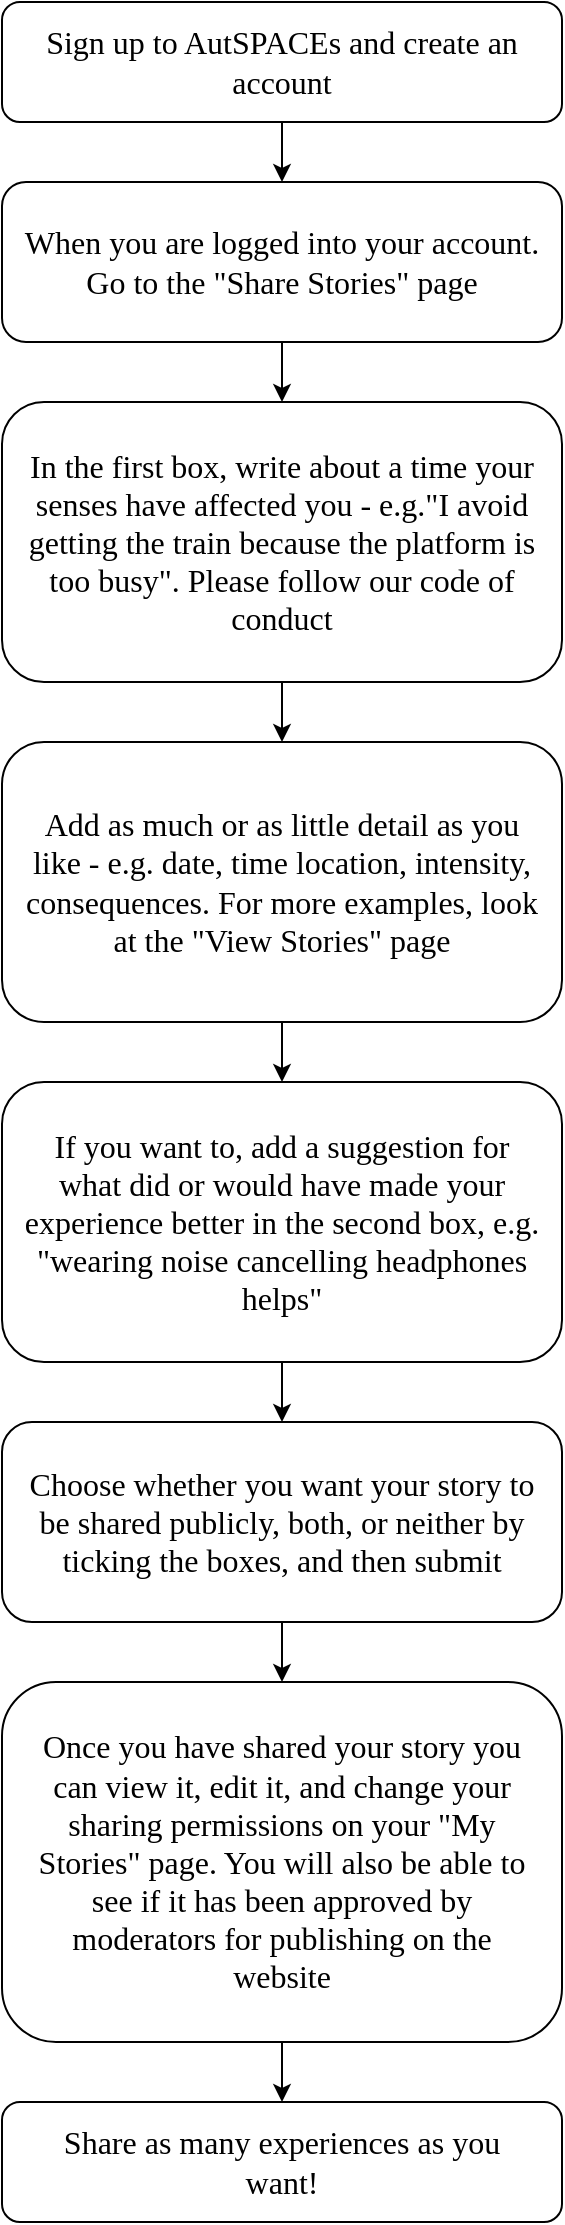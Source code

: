 <mxfile version="21.6.6" type="device">
  <diagram id="C5RBs43oDa-KdzZeNtuy" name="Page-1">
    <mxGraphModel dx="1078" dy="932" grid="1" gridSize="10" guides="1" tooltips="1" connect="1" arrows="1" fold="1" page="1" pageScale="1" pageWidth="827" pageHeight="1169" math="0" shadow="0">
      <root>
        <mxCell id="WIyWlLk6GJQsqaUBKTNV-0" />
        <mxCell id="WIyWlLk6GJQsqaUBKTNV-1" parent="WIyWlLk6GJQsqaUBKTNV-0" />
        <mxCell id="1J38pwRnjQ458sciESqC-21" style="edgeStyle=orthogonalEdgeStyle;rounded=0;orthogonalLoop=1;jettySize=auto;html=1;exitX=0.5;exitY=1;exitDx=0;exitDy=0;entryX=0.5;entryY=0;entryDx=0;entryDy=0;" parent="WIyWlLk6GJQsqaUBKTNV-1" source="WIyWlLk6GJQsqaUBKTNV-3" target="1J38pwRnjQ458sciESqC-13" edge="1">
          <mxGeometry relative="1" as="geometry" />
        </mxCell>
        <mxCell id="WIyWlLk6GJQsqaUBKTNV-3" value="&lt;font data-font-src=&quot;https://fonts.googleapis.com/css?family=Poppins&quot; style=&quot;font-size: 16px;&quot;&gt;&lt;span style=&quot;font-size: 16px;&quot;&gt;Sign up to AutSPACEs and create an account&lt;/span&gt;&lt;/font&gt;" style="rounded=1;whiteSpace=wrap;html=1;fontSize=16;glass=0;strokeWidth=1;shadow=0;fontFamily=Poppins;fontSource=https%3A%2F%2Ffonts.googleapis.com%2Fcss%3Ffamily%3DPoppins;spacing=12;" parent="WIyWlLk6GJQsqaUBKTNV-1" vertex="1">
          <mxGeometry x="40" y="40" width="280" height="60" as="geometry" />
        </mxCell>
        <mxCell id="1J38pwRnjQ458sciESqC-15" style="edgeStyle=orthogonalEdgeStyle;rounded=0;orthogonalLoop=1;jettySize=auto;html=1;exitX=0.5;exitY=1;exitDx=0;exitDy=0;entryX=0.5;entryY=0;entryDx=0;entryDy=0;" parent="WIyWlLk6GJQsqaUBKTNV-1" source="1J38pwRnjQ458sciESqC-0" target="1J38pwRnjQ458sciESqC-5" edge="1">
          <mxGeometry relative="1" as="geometry" />
        </mxCell>
        <mxCell id="1J38pwRnjQ458sciESqC-0" value="&lt;span style=&quot;font-size: 16px;&quot;&gt;In the first box, write about a time your senses have affected you - e.g.&quot;I avoid getting the train because the platform is too busy&quot;. Please follow our code of conduct &lt;/span&gt;" style="rounded=1;whiteSpace=wrap;html=1;fontSize=16;glass=0;strokeWidth=1;shadow=0;fontFamily=Poppins;fontSource=https%3A%2F%2Ffonts.googleapis.com%2Fcss%3Ffamily%3DPoppins;spacing=12;fontStyle=0" parent="WIyWlLk6GJQsqaUBKTNV-1" vertex="1">
          <mxGeometry x="40" y="240" width="280" height="140" as="geometry" />
        </mxCell>
        <mxCell id="1J38pwRnjQ458sciESqC-16" style="edgeStyle=orthogonalEdgeStyle;rounded=0;orthogonalLoop=1;jettySize=auto;html=1;exitX=0.5;exitY=1;exitDx=0;exitDy=0;entryX=0.5;entryY=0;entryDx=0;entryDy=0;" parent="WIyWlLk6GJQsqaUBKTNV-1" source="1J38pwRnjQ458sciESqC-5" target="1J38pwRnjQ458sciESqC-7" edge="1">
          <mxGeometry relative="1" as="geometry" />
        </mxCell>
        <mxCell id="1J38pwRnjQ458sciESqC-5" value="&lt;span style=&quot;font-size: 16px;&quot;&gt;Add as much or as little detail as you like - e.g. date, time location, intensity, consequences. For more examples, look at the &quot;View Stories&quot; page&lt;/span&gt;" style="rounded=1;whiteSpace=wrap;html=1;fontSize=16;glass=0;strokeWidth=1;shadow=0;fontFamily=Poppins;fontSource=https%3A%2F%2Ffonts.googleapis.com%2Fcss%3Ffamily%3DPoppins;spacing=12;fontStyle=0" parent="WIyWlLk6GJQsqaUBKTNV-1" vertex="1">
          <mxGeometry x="40" y="410" width="280" height="140" as="geometry" />
        </mxCell>
        <mxCell id="1J38pwRnjQ458sciESqC-17" style="edgeStyle=orthogonalEdgeStyle;rounded=0;orthogonalLoop=1;jettySize=auto;html=1;exitX=0.5;exitY=1;exitDx=0;exitDy=0;" parent="WIyWlLk6GJQsqaUBKTNV-1" source="1J38pwRnjQ458sciESqC-7" target="1J38pwRnjQ458sciESqC-10" edge="1">
          <mxGeometry relative="1" as="geometry" />
        </mxCell>
        <mxCell id="1J38pwRnjQ458sciESqC-7" value="&lt;span style=&quot;font-size: 16px;&quot;&gt;If you want to, add a suggestion for what did or would have made your experience better in the second box, e.g. &quot;wearing noise cancelling headphones helps&quot; &lt;/span&gt;" style="rounded=1;whiteSpace=wrap;html=1;fontSize=16;glass=0;strokeWidth=1;shadow=0;fontFamily=Poppins;fontSource=https%3A%2F%2Ffonts.googleapis.com%2Fcss%3Ffamily%3DPoppins;spacing=12;fontStyle=0" parent="WIyWlLk6GJQsqaUBKTNV-1" vertex="1">
          <mxGeometry x="40" y="580" width="280" height="140" as="geometry" />
        </mxCell>
        <mxCell id="1J38pwRnjQ458sciESqC-18" style="edgeStyle=orthogonalEdgeStyle;rounded=0;orthogonalLoop=1;jettySize=auto;html=1;exitX=0.5;exitY=1;exitDx=0;exitDy=0;entryX=0.5;entryY=0;entryDx=0;entryDy=0;" parent="WIyWlLk6GJQsqaUBKTNV-1" source="1J38pwRnjQ458sciESqC-10" target="1J38pwRnjQ458sciESqC-11" edge="1">
          <mxGeometry relative="1" as="geometry" />
        </mxCell>
        <mxCell id="1J38pwRnjQ458sciESqC-10" value="Choose whether you want your story to be shared publicly, both, or neither by ticking the boxes, and then submit " style="rounded=1;whiteSpace=wrap;html=1;fontSize=16;glass=0;strokeWidth=1;shadow=0;fontStyle=0;fontFamily=Poppins;fontSource=https%3A%2F%2Ffonts.googleapis.com%2Fcss%3Ffamily%3DPoppins;spacing=12;" parent="WIyWlLk6GJQsqaUBKTNV-1" vertex="1">
          <mxGeometry x="40" y="750" width="280" height="100" as="geometry" />
        </mxCell>
        <mxCell id="1J38pwRnjQ458sciESqC-20" style="edgeStyle=orthogonalEdgeStyle;rounded=0;orthogonalLoop=1;jettySize=auto;html=1;exitX=0.5;exitY=1;exitDx=0;exitDy=0;entryX=0.5;entryY=0;entryDx=0;entryDy=0;" parent="WIyWlLk6GJQsqaUBKTNV-1" source="1J38pwRnjQ458sciESqC-11" target="1J38pwRnjQ458sciESqC-12" edge="1">
          <mxGeometry relative="1" as="geometry" />
        </mxCell>
        <mxCell id="1J38pwRnjQ458sciESqC-11" value="Once you have shared your story you can view it, edit it, and change your sharing permissions on your &quot;My Stories&quot; page. You will also be able to see if it has been approved by moderators for publishing on the website" style="rounded=1;whiteSpace=wrap;html=1;fontSize=16;glass=0;strokeWidth=1;shadow=0;fontStyle=0;fontFamily=Poppins;fontSource=https%3A%2F%2Ffonts.googleapis.com%2Fcss%3Ffamily%3DPoppins;spacing=12;" parent="WIyWlLk6GJQsqaUBKTNV-1" vertex="1">
          <mxGeometry x="40" y="880" width="280" height="180" as="geometry" />
        </mxCell>
        <mxCell id="1J38pwRnjQ458sciESqC-12" value="&lt;span style=&quot;font-size: 16px;&quot;&gt;Share as many experiences as you want!&lt;/span&gt;" style="rounded=1;whiteSpace=wrap;html=1;fontSize=16;glass=0;strokeWidth=1;shadow=0;fontFamily=Poppins;fontSource=https%3A%2F%2Ffonts.googleapis.com%2Fcss%3Ffamily%3DPoppins;spacing=12;fontStyle=0" parent="WIyWlLk6GJQsqaUBKTNV-1" vertex="1">
          <mxGeometry x="40" y="1090" width="280" height="60" as="geometry" />
        </mxCell>
        <mxCell id="1J38pwRnjQ458sciESqC-14" style="edgeStyle=orthogonalEdgeStyle;rounded=0;orthogonalLoop=1;jettySize=auto;html=1;exitX=0.5;exitY=1;exitDx=0;exitDy=0;" parent="WIyWlLk6GJQsqaUBKTNV-1" source="1J38pwRnjQ458sciESqC-13" target="1J38pwRnjQ458sciESqC-0" edge="1">
          <mxGeometry relative="1" as="geometry" />
        </mxCell>
        <mxCell id="1J38pwRnjQ458sciESqC-13" value="&lt;span style=&quot;font-size: 16px;&quot;&gt;When you are logged into your account. Go to the &quot;Share Stories&quot; page&lt;/span&gt;" style="rounded=1;whiteSpace=wrap;html=1;fontSize=16;glass=0;strokeWidth=1;shadow=0;fontFamily=Poppins;fontSource=https%3A%2F%2Ffonts.googleapis.com%2Fcss%3Ffamily%3DPoppins;spacing=12;fontStyle=0" parent="WIyWlLk6GJQsqaUBKTNV-1" vertex="1">
          <mxGeometry x="40" y="130" width="280" height="80" as="geometry" />
        </mxCell>
      </root>
    </mxGraphModel>
  </diagram>
</mxfile>
